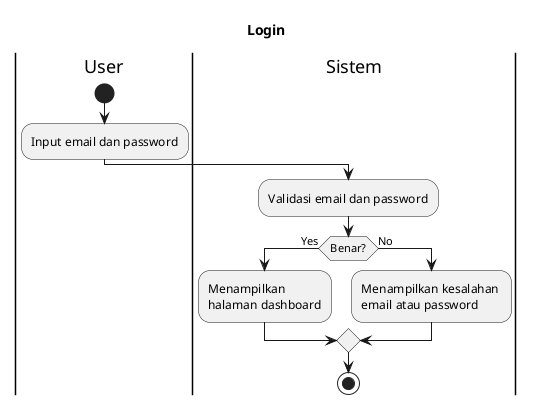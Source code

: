 @startuml login
title Login

|User|
start
:Input email dan password;
|Sistem|
:Validasi email dan password;
if (Benar?) then (Yes)
    :Menampilkan \nhalaman dashboard;
else (No)
    :Menampilkan kesalahan \nemail atau password;
endif
stop
@enduml